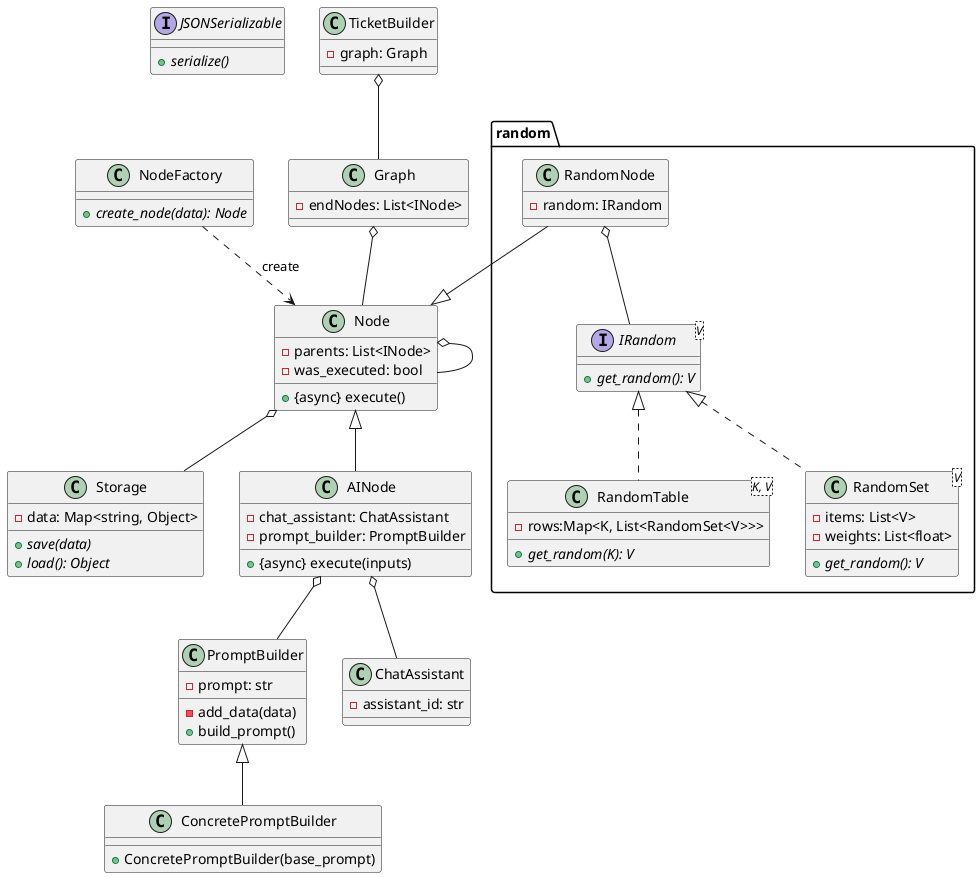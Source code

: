 @startuml
interface JSONSerializable{
    + {abstract} serialize()
}

class Storage{
    - data: Map<string, Object>
    + {abstract} save(data)
    + {abstract} load(): Object
}

class NodeFactory{
    + {abstract} create_node(data): Node
}


class Node{
    - parents: List<INode>
    - was_executed: bool
    + {async} execute()
}


class TicketBuilder{
 - graph: Graph
}


class Graph{
    - endNodes: List<INode>
}

class PromptBuilder{
    - prompt: str
    - add_data(data)
    + build_prompt()
}

class ConcretePromptBuilder extends PromptBuilder{
    + ConcretePromptBuilder(base_prompt)
}

class AINode extends Node{
    - chat_assistant: ChatAssistant
    - prompt_builder: PromptBuilder
    + {async} execute(inputs)
}

class ChatAssistant{
    - assistant_id: str
}

package random{

class RandomNode{
  - random: IRandom
}
interface IRandom<V>{
    + {abstract} get_random(): V
}

class RandomTable<K, V> implements IRandom{
    - rows:Map<K, List<RandomSet<V>>>
    + {abstract} get_random(K): V
}


class RandomSet<V> implements IRandom{
    - items: List<V>
    - weights: List<float>
    + {abstract} get_random(): V
}

}

Graph o-- Node
NodeFactory ..> Node: "create"
AINode o-- ChatAssistant
AINode o-- PromptBuilder


Node o-- Storage
Node o-- Node

RandomNode o-- IRandom
RandomNode --|> Node

TicketBuilder o-- Graph

@enduml